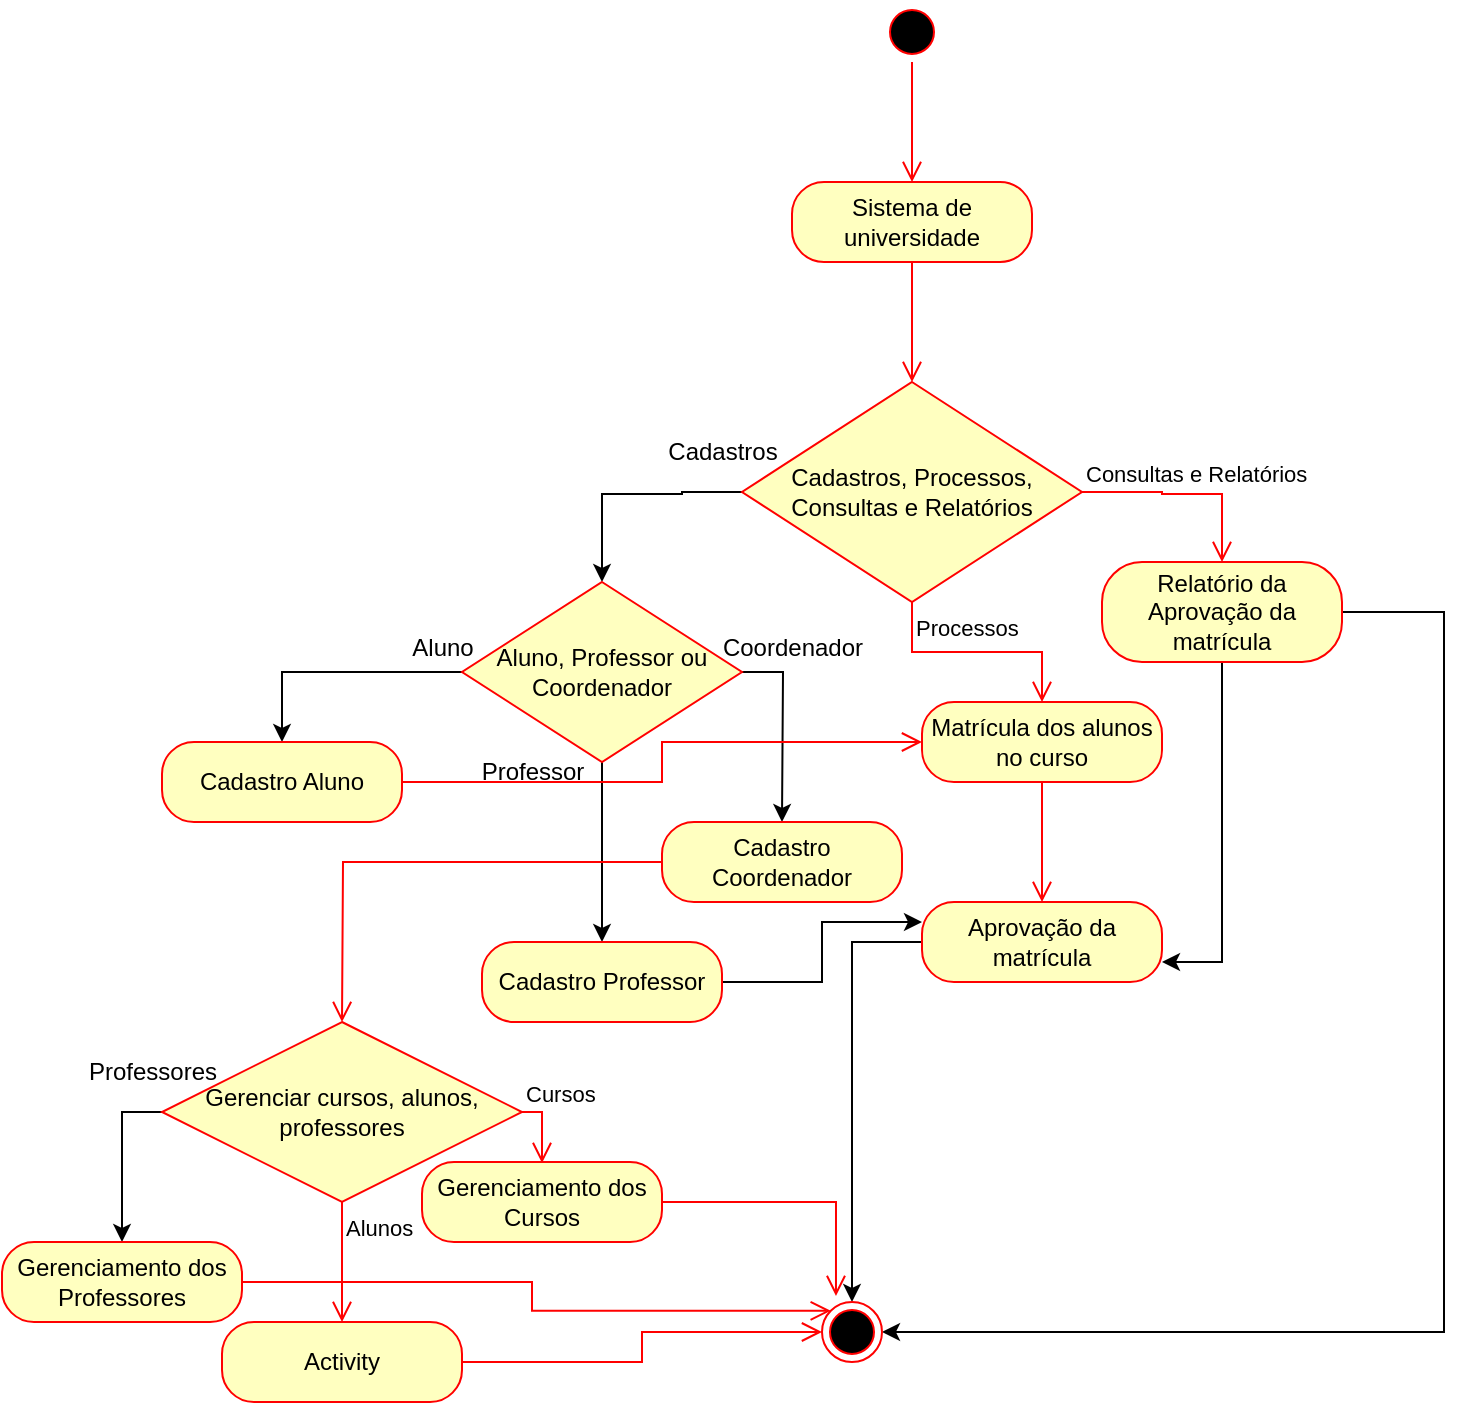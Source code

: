 <mxfile version="24.2.0" type="device">
  <diagram name="Página-1" id="mbndWr5OX4DDNthK3ivE">
    <mxGraphModel dx="1707" dy="468" grid="1" gridSize="10" guides="1" tooltips="1" connect="1" arrows="1" fold="1" page="1" pageScale="1" pageWidth="827" pageHeight="1169" math="0" shadow="0">
      <root>
        <mxCell id="0" />
        <mxCell id="1" parent="0" />
        <mxCell id="TZn8y6N1ud7AlxYmmgrt-4" value="" style="ellipse;html=1;shape=startState;fillColor=#000000;strokeColor=#ff0000;" vertex="1" parent="1">
          <mxGeometry x="430" y="20" width="30" height="30" as="geometry" />
        </mxCell>
        <mxCell id="TZn8y6N1ud7AlxYmmgrt-5" value="" style="edgeStyle=orthogonalEdgeStyle;html=1;verticalAlign=bottom;endArrow=open;endSize=8;strokeColor=#ff0000;rounded=0;" edge="1" source="TZn8y6N1ud7AlxYmmgrt-4" parent="1">
          <mxGeometry relative="1" as="geometry">
            <mxPoint x="445" y="110" as="targetPoint" />
          </mxGeometry>
        </mxCell>
        <mxCell id="TZn8y6N1ud7AlxYmmgrt-6" value="Sistema de universidade" style="rounded=1;whiteSpace=wrap;html=1;arcSize=40;fontColor=#000000;fillColor=#ffffc0;strokeColor=#ff0000;" vertex="1" parent="1">
          <mxGeometry x="385" y="110" width="120" height="40" as="geometry" />
        </mxCell>
        <mxCell id="TZn8y6N1ud7AlxYmmgrt-7" value="" style="edgeStyle=orthogonalEdgeStyle;html=1;verticalAlign=bottom;endArrow=open;endSize=8;strokeColor=#ff0000;rounded=0;" edge="1" source="TZn8y6N1ud7AlxYmmgrt-6" parent="1">
          <mxGeometry relative="1" as="geometry">
            <mxPoint x="445" y="210" as="targetPoint" />
          </mxGeometry>
        </mxCell>
        <mxCell id="TZn8y6N1ud7AlxYmmgrt-13" style="edgeStyle=orthogonalEdgeStyle;rounded=0;orthogonalLoop=1;jettySize=auto;html=1;" edge="1" parent="1" source="TZn8y6N1ud7AlxYmmgrt-8">
          <mxGeometry relative="1" as="geometry">
            <mxPoint x="290" y="310" as="targetPoint" />
            <Array as="points">
              <mxPoint x="330" y="265" />
              <mxPoint x="330" y="266" />
            </Array>
          </mxGeometry>
        </mxCell>
        <mxCell id="TZn8y6N1ud7AlxYmmgrt-8" value="Cadastros, Processos, Consultas e Relatórios" style="rhombus;whiteSpace=wrap;html=1;fontColor=#000000;fillColor=#ffffc0;strokeColor=#ff0000;" vertex="1" parent="1">
          <mxGeometry x="360" y="210" width="170" height="110" as="geometry" />
        </mxCell>
        <mxCell id="TZn8y6N1ud7AlxYmmgrt-9" value="Consultas e Relatórios" style="edgeStyle=orthogonalEdgeStyle;html=1;align=left;verticalAlign=bottom;endArrow=open;endSize=8;strokeColor=#ff0000;rounded=0;" edge="1" source="TZn8y6N1ud7AlxYmmgrt-8" parent="1">
          <mxGeometry x="-1" relative="1" as="geometry">
            <mxPoint x="600" y="300" as="targetPoint" />
            <Array as="points">
              <mxPoint x="570" y="265" />
              <mxPoint x="570" y="266" />
            </Array>
          </mxGeometry>
        </mxCell>
        <mxCell id="TZn8y6N1ud7AlxYmmgrt-10" value="Processos" style="edgeStyle=orthogonalEdgeStyle;html=1;align=left;verticalAlign=top;endArrow=open;endSize=8;strokeColor=#ff0000;rounded=0;entryX=0.5;entryY=0;entryDx=0;entryDy=0;" edge="1" source="TZn8y6N1ud7AlxYmmgrt-8" parent="1" target="TZn8y6N1ud7AlxYmmgrt-14">
          <mxGeometry x="-1" relative="1" as="geometry">
            <mxPoint x="445" y="370" as="targetPoint" />
          </mxGeometry>
        </mxCell>
        <mxCell id="TZn8y6N1ud7AlxYmmgrt-12" value="Cadastros" style="text;html=1;align=center;verticalAlign=middle;resizable=0;points=[];autosize=1;strokeColor=none;fillColor=none;" vertex="1" parent="1">
          <mxGeometry x="310" y="230" width="80" height="30" as="geometry" />
        </mxCell>
        <mxCell id="TZn8y6N1ud7AlxYmmgrt-14" value="Matrícula dos alunos no curso" style="rounded=1;whiteSpace=wrap;html=1;arcSize=40;fontColor=#000000;fillColor=#ffffc0;strokeColor=#ff0000;" vertex="1" parent="1">
          <mxGeometry x="450" y="370" width="120" height="40" as="geometry" />
        </mxCell>
        <mxCell id="TZn8y6N1ud7AlxYmmgrt-15" value="" style="edgeStyle=orthogonalEdgeStyle;html=1;verticalAlign=bottom;endArrow=open;endSize=8;strokeColor=#ff0000;rounded=0;" edge="1" source="TZn8y6N1ud7AlxYmmgrt-14" parent="1">
          <mxGeometry relative="1" as="geometry">
            <mxPoint x="510" y="470" as="targetPoint" />
          </mxGeometry>
        </mxCell>
        <mxCell id="TZn8y6N1ud7AlxYmmgrt-24" style="edgeStyle=orthogonalEdgeStyle;rounded=0;orthogonalLoop=1;jettySize=auto;html=1;" edge="1" parent="1" source="TZn8y6N1ud7AlxYmmgrt-21">
          <mxGeometry relative="1" as="geometry">
            <mxPoint x="380" y="430" as="targetPoint" />
          </mxGeometry>
        </mxCell>
        <mxCell id="TZn8y6N1ud7AlxYmmgrt-27" style="edgeStyle=orthogonalEdgeStyle;rounded=0;orthogonalLoop=1;jettySize=auto;html=1;" edge="1" parent="1" source="TZn8y6N1ud7AlxYmmgrt-21">
          <mxGeometry relative="1" as="geometry">
            <mxPoint x="290" y="490" as="targetPoint" />
          </mxGeometry>
        </mxCell>
        <mxCell id="TZn8y6N1ud7AlxYmmgrt-32" style="edgeStyle=orthogonalEdgeStyle;rounded=0;orthogonalLoop=1;jettySize=auto;html=1;entryX=0.5;entryY=0;entryDx=0;entryDy=0;" edge="1" parent="1" source="TZn8y6N1ud7AlxYmmgrt-21" target="TZn8y6N1ud7AlxYmmgrt-30">
          <mxGeometry relative="1" as="geometry" />
        </mxCell>
        <mxCell id="TZn8y6N1ud7AlxYmmgrt-21" value="Aluno, Professor ou Coordenador" style="rhombus;whiteSpace=wrap;html=1;fontColor=#000000;fillColor=#ffffc0;strokeColor=#ff0000;" vertex="1" parent="1">
          <mxGeometry x="220" y="310" width="140" height="90" as="geometry" />
        </mxCell>
        <mxCell id="TZn8y6N1ud7AlxYmmgrt-25" value="Cadastro Coordenador" style="rounded=1;whiteSpace=wrap;html=1;arcSize=40;fontColor=#000000;fillColor=#ffffc0;strokeColor=#ff0000;" vertex="1" parent="1">
          <mxGeometry x="320" y="430" width="120" height="40" as="geometry" />
        </mxCell>
        <mxCell id="TZn8y6N1ud7AlxYmmgrt-26" value="" style="edgeStyle=orthogonalEdgeStyle;html=1;verticalAlign=bottom;endArrow=open;endSize=8;strokeColor=#ff0000;rounded=0;" edge="1" source="TZn8y6N1ud7AlxYmmgrt-25" parent="1">
          <mxGeometry relative="1" as="geometry">
            <mxPoint x="160" y="530" as="targetPoint" />
          </mxGeometry>
        </mxCell>
        <mxCell id="TZn8y6N1ud7AlxYmmgrt-45" style="edgeStyle=orthogonalEdgeStyle;rounded=0;orthogonalLoop=1;jettySize=auto;html=1;entryX=0;entryY=0.25;entryDx=0;entryDy=0;" edge="1" parent="1" source="TZn8y6N1ud7AlxYmmgrt-28" target="TZn8y6N1ud7AlxYmmgrt-37">
          <mxGeometry relative="1" as="geometry" />
        </mxCell>
        <mxCell id="TZn8y6N1ud7AlxYmmgrt-28" value="Cadastro Professor" style="rounded=1;whiteSpace=wrap;html=1;arcSize=40;fontColor=#000000;fillColor=#ffffc0;strokeColor=#ff0000;" vertex="1" parent="1">
          <mxGeometry x="230" y="490" width="120" height="40" as="geometry" />
        </mxCell>
        <mxCell id="TZn8y6N1ud7AlxYmmgrt-30" value="Cadastro Aluno" style="rounded=1;whiteSpace=wrap;html=1;arcSize=40;fontColor=#000000;fillColor=#ffffc0;strokeColor=#ff0000;" vertex="1" parent="1">
          <mxGeometry x="70" y="390" width="120" height="40" as="geometry" />
        </mxCell>
        <mxCell id="TZn8y6N1ud7AlxYmmgrt-31" value="" style="edgeStyle=orthogonalEdgeStyle;html=1;verticalAlign=bottom;endArrow=open;endSize=8;strokeColor=#ff0000;rounded=0;entryX=0;entryY=0.5;entryDx=0;entryDy=0;" edge="1" source="TZn8y6N1ud7AlxYmmgrt-30" parent="1" target="TZn8y6N1ud7AlxYmmgrt-14">
          <mxGeometry relative="1" as="geometry">
            <mxPoint x="130" y="490" as="targetPoint" />
          </mxGeometry>
        </mxCell>
        <mxCell id="TZn8y6N1ud7AlxYmmgrt-33" value="Aluno" style="text;html=1;align=center;verticalAlign=middle;resizable=0;points=[];autosize=1;strokeColor=none;fillColor=none;" vertex="1" parent="1">
          <mxGeometry x="185" y="328" width="50" height="30" as="geometry" />
        </mxCell>
        <mxCell id="TZn8y6N1ud7AlxYmmgrt-34" value="Coordenador" style="text;html=1;align=center;verticalAlign=middle;resizable=0;points=[];autosize=1;strokeColor=none;fillColor=none;" vertex="1" parent="1">
          <mxGeometry x="340" y="328" width="90" height="30" as="geometry" />
        </mxCell>
        <mxCell id="TZn8y6N1ud7AlxYmmgrt-35" value="Professor" style="text;html=1;align=center;verticalAlign=middle;resizable=0;points=[];autosize=1;strokeColor=none;fillColor=none;" vertex="1" parent="1">
          <mxGeometry x="220" y="390" width="70" height="30" as="geometry" />
        </mxCell>
        <mxCell id="TZn8y6N1ud7AlxYmmgrt-44" style="edgeStyle=orthogonalEdgeStyle;rounded=0;orthogonalLoop=1;jettySize=auto;html=1;entryX=0.5;entryY=0;entryDx=0;entryDy=0;" edge="1" parent="1" source="TZn8y6N1ud7AlxYmmgrt-37" target="TZn8y6N1ud7AlxYmmgrt-42">
          <mxGeometry relative="1" as="geometry" />
        </mxCell>
        <mxCell id="TZn8y6N1ud7AlxYmmgrt-37" value="Aprovação da matrícula" style="rounded=1;whiteSpace=wrap;html=1;arcSize=40;fontColor=#000000;fillColor=#ffffc0;strokeColor=#ff0000;" vertex="1" parent="1">
          <mxGeometry x="450" y="470" width="120" height="40" as="geometry" />
        </mxCell>
        <mxCell id="TZn8y6N1ud7AlxYmmgrt-41" style="edgeStyle=orthogonalEdgeStyle;rounded=0;orthogonalLoop=1;jettySize=auto;html=1;entryX=1;entryY=0.75;entryDx=0;entryDy=0;" edge="1" parent="1" source="TZn8y6N1ud7AlxYmmgrt-39" target="TZn8y6N1ud7AlxYmmgrt-37">
          <mxGeometry relative="1" as="geometry" />
        </mxCell>
        <mxCell id="TZn8y6N1ud7AlxYmmgrt-43" style="edgeStyle=orthogonalEdgeStyle;rounded=0;orthogonalLoop=1;jettySize=auto;html=1;entryX=1;entryY=0.5;entryDx=0;entryDy=0;" edge="1" parent="1" source="TZn8y6N1ud7AlxYmmgrt-39" target="TZn8y6N1ud7AlxYmmgrt-42">
          <mxGeometry relative="1" as="geometry">
            <mxPoint x="710" y="680" as="targetPoint" />
            <Array as="points">
              <mxPoint x="711" y="325" />
              <mxPoint x="711" y="685" />
            </Array>
          </mxGeometry>
        </mxCell>
        <mxCell id="TZn8y6N1ud7AlxYmmgrt-39" value="Relatório da Aprovação da matrícula" style="rounded=1;whiteSpace=wrap;html=1;arcSize=40;fontColor=#000000;fillColor=#ffffc0;strokeColor=#ff0000;" vertex="1" parent="1">
          <mxGeometry x="540" y="300" width="120" height="50" as="geometry" />
        </mxCell>
        <mxCell id="TZn8y6N1ud7AlxYmmgrt-42" value="" style="ellipse;html=1;shape=endState;fillColor=#000000;strokeColor=#ff0000;" vertex="1" parent="1">
          <mxGeometry x="400" y="670" width="30" height="30" as="geometry" />
        </mxCell>
        <mxCell id="TZn8y6N1ud7AlxYmmgrt-49" style="edgeStyle=orthogonalEdgeStyle;rounded=0;orthogonalLoop=1;jettySize=auto;html=1;" edge="1" parent="1" source="TZn8y6N1ud7AlxYmmgrt-46">
          <mxGeometry relative="1" as="geometry">
            <mxPoint x="50" y="640" as="targetPoint" />
          </mxGeometry>
        </mxCell>
        <mxCell id="TZn8y6N1ud7AlxYmmgrt-46" value="Gerenciar cursos, alunos, professores" style="rhombus;whiteSpace=wrap;html=1;fontColor=#000000;fillColor=#ffffc0;strokeColor=#ff0000;" vertex="1" parent="1">
          <mxGeometry x="70" y="530" width="180" height="90" as="geometry" />
        </mxCell>
        <mxCell id="TZn8y6N1ud7AlxYmmgrt-47" value="Cursos" style="edgeStyle=orthogonalEdgeStyle;html=1;align=left;verticalAlign=bottom;endArrow=open;endSize=8;strokeColor=#ff0000;rounded=0;" edge="1" source="TZn8y6N1ud7AlxYmmgrt-46" parent="1">
          <mxGeometry x="-1" relative="1" as="geometry">
            <mxPoint x="260" y="600" as="targetPoint" />
          </mxGeometry>
        </mxCell>
        <mxCell id="TZn8y6N1ud7AlxYmmgrt-48" value="Alunos" style="edgeStyle=orthogonalEdgeStyle;html=1;align=left;verticalAlign=top;endArrow=open;endSize=8;strokeColor=#ff0000;rounded=0;entryX=0.5;entryY=0;entryDx=0;entryDy=0;" edge="1" source="TZn8y6N1ud7AlxYmmgrt-46" parent="1" target="TZn8y6N1ud7AlxYmmgrt-53">
          <mxGeometry x="-1" relative="1" as="geometry">
            <mxPoint x="160" y="660" as="targetPoint" />
          </mxGeometry>
        </mxCell>
        <mxCell id="TZn8y6N1ud7AlxYmmgrt-50" value="Professores" style="text;html=1;align=center;verticalAlign=middle;resizable=0;points=[];autosize=1;strokeColor=none;fillColor=none;" vertex="1" parent="1">
          <mxGeometry x="20" y="540" width="90" height="30" as="geometry" />
        </mxCell>
        <mxCell id="TZn8y6N1ud7AlxYmmgrt-51" value="Gerenciamento dos Professores" style="rounded=1;whiteSpace=wrap;html=1;arcSize=40;fontColor=#000000;fillColor=#ffffc0;strokeColor=#ff0000;" vertex="1" parent="1">
          <mxGeometry x="-10" y="640" width="120" height="40" as="geometry" />
        </mxCell>
        <mxCell id="TZn8y6N1ud7AlxYmmgrt-52" value="" style="edgeStyle=orthogonalEdgeStyle;html=1;verticalAlign=bottom;endArrow=open;endSize=8;strokeColor=#ff0000;rounded=0;entryX=0;entryY=0;entryDx=0;entryDy=0;" edge="1" source="TZn8y6N1ud7AlxYmmgrt-51" parent="1" target="TZn8y6N1ud7AlxYmmgrt-42">
          <mxGeometry relative="1" as="geometry">
            <mxPoint x="50" y="740" as="targetPoint" />
          </mxGeometry>
        </mxCell>
        <mxCell id="TZn8y6N1ud7AlxYmmgrt-53" value="Activity" style="rounded=1;whiteSpace=wrap;html=1;arcSize=40;fontColor=#000000;fillColor=#ffffc0;strokeColor=#ff0000;" vertex="1" parent="1">
          <mxGeometry x="100" y="680" width="120" height="40" as="geometry" />
        </mxCell>
        <mxCell id="TZn8y6N1ud7AlxYmmgrt-54" value="" style="edgeStyle=orthogonalEdgeStyle;html=1;verticalAlign=bottom;endArrow=open;endSize=8;strokeColor=#ff0000;rounded=0;entryX=0;entryY=0.5;entryDx=0;entryDy=0;" edge="1" source="TZn8y6N1ud7AlxYmmgrt-53" parent="1" target="TZn8y6N1ud7AlxYmmgrt-42">
          <mxGeometry relative="1" as="geometry">
            <mxPoint x="160" y="780" as="targetPoint" />
          </mxGeometry>
        </mxCell>
        <mxCell id="TZn8y6N1ud7AlxYmmgrt-55" value="Gerenciamento dos Cursos" style="rounded=1;whiteSpace=wrap;html=1;arcSize=40;fontColor=#000000;fillColor=#ffffc0;strokeColor=#ff0000;" vertex="1" parent="1">
          <mxGeometry x="200" y="600" width="120" height="40" as="geometry" />
        </mxCell>
        <mxCell id="TZn8y6N1ud7AlxYmmgrt-56" value="" style="edgeStyle=orthogonalEdgeStyle;html=1;verticalAlign=bottom;endArrow=open;endSize=8;strokeColor=#ff0000;rounded=0;entryX=0.233;entryY=-0.1;entryDx=0;entryDy=0;entryPerimeter=0;" edge="1" source="TZn8y6N1ud7AlxYmmgrt-55" parent="1" target="TZn8y6N1ud7AlxYmmgrt-42">
          <mxGeometry relative="1" as="geometry">
            <mxPoint x="260" y="700" as="targetPoint" />
          </mxGeometry>
        </mxCell>
      </root>
    </mxGraphModel>
  </diagram>
</mxfile>
